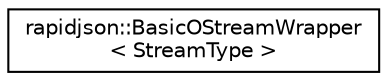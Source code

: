 digraph "Graphical Class Hierarchy"
{
 // INTERACTIVE_SVG=YES
 // LATEX_PDF_SIZE
  edge [fontname="Helvetica",fontsize="10",labelfontname="Helvetica",labelfontsize="10"];
  node [fontname="Helvetica",fontsize="10",shape=record];
  rankdir="LR";
  Node0 [label="rapidjson::BasicOStreamWrapper\l\< StreamType \>",height=0.2,width=0.4,color="black", fillcolor="white", style="filled",URL="$classrapidjson_1_1_basic_o_stream_wrapper.html",tooltip="Wrapper of std::basic_ostream into RapidJSON's Stream concept."];
}
